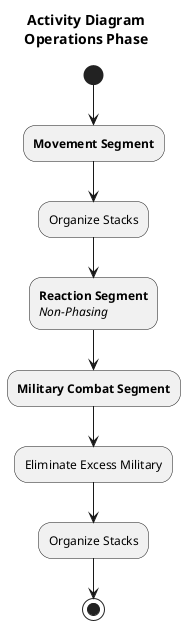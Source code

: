 @startuml

title Activity Diagram\nOperations Phase

' Operations Phase
' Written by Samuel Foster
' Parents: /Turn/Starsystem-Player-Turn
' Children: /Movement/Movement-Segment /Movement/Reaction-Segment /Combat/Military-Combat-Segment

(*) --> "<b>Movement Segment" as MS
MS --> "Organize Stacks" as OS1
'Phasing Player organizes stacks in "unorganized" environs into Military/Character stack and Character stack

OS1 --> "<b>Reaction Segment\n<i>Non-Phasing" as RS

RS --> "<b>Military Combat Segment" as MCS

MCS --> "Eliminate Excess Military" as EM

EM --> "Organize Stacks" as OS2
'As above

OS2 --> (*)
@enduml
